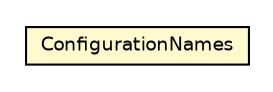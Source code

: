#!/usr/local/bin/dot
#
# Class diagram 
# Generated by UmlGraph version 4.6 (http://www.spinellis.gr/sw/umlgraph)
#

digraph G {
	edge [fontname="Helvetica",fontsize=10,labelfontname="Helvetica",labelfontsize=10];
	node [fontname="Helvetica",fontsize=10,shape=plaintext];
	// org.apache.maven.archiva.configuration.ConfigurationNames
	c38598 [label=<<table border="0" cellborder="1" cellspacing="0" cellpadding="2" port="p" bgcolor="lemonChiffon" href="./ConfigurationNames.html">
		<tr><td><table border="0" cellspacing="0" cellpadding="1">
			<tr><td> ConfigurationNames </td></tr>
		</table></td></tr>
		</table>>, fontname="Helvetica", fontcolor="black", fontsize=9.0];
}

